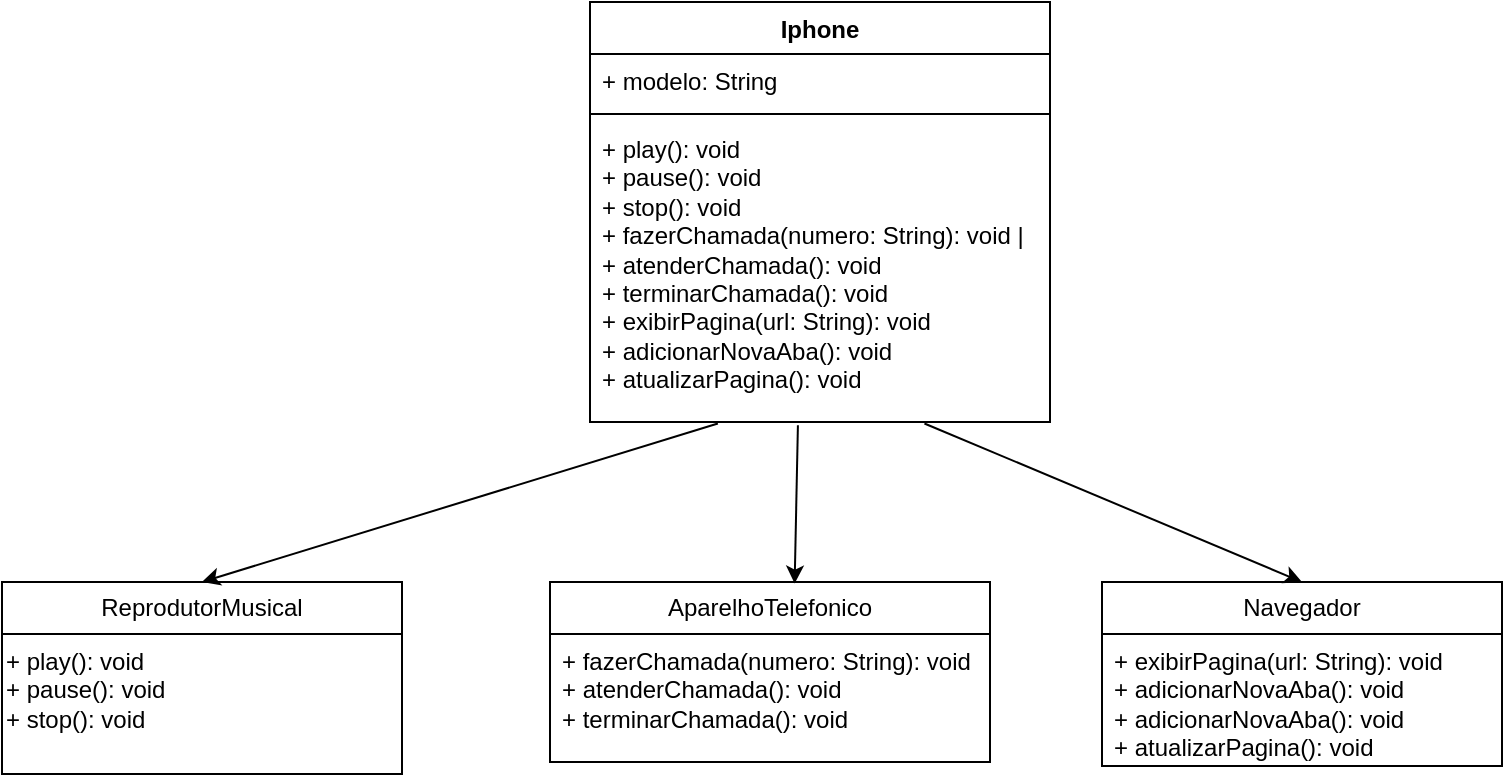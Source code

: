<mxfile version="24.6.4" type="github">
  <diagram name="Page-1" id="b5b7bab2-c9e2-2cf4-8b2a-24fd1a2a6d21">
    <mxGraphModel dx="994" dy="573" grid="1" gridSize="10" guides="1" tooltips="1" connect="1" arrows="1" fold="1" page="1" pageScale="1" pageWidth="827" pageHeight="1169" background="none" math="0" shadow="0">
      <root>
        <mxCell id="0" />
        <mxCell id="1" parent="0" />
        <mxCell id="A_SkZZXPMSEsum9uNGTO-5" value="&lt;font style=&quot;vertical-align: inherit;&quot;&gt;&lt;font style=&quot;vertical-align: inherit;&quot;&gt;Navegador&lt;/font&gt;&lt;/font&gt;" style="swimlane;fontStyle=0;childLayout=stackLayout;horizontal=1;startSize=26;fillColor=none;horizontalStack=0;resizeParent=1;resizeParentMax=0;resizeLast=0;collapsible=1;marginBottom=0;whiteSpace=wrap;html=1;" vertex="1" parent="1">
          <mxGeometry x="590" y="360" width="200" height="92" as="geometry" />
        </mxCell>
        <mxCell id="A_SkZZXPMSEsum9uNGTO-6" value="&lt;font style=&quot;vertical-align: inherit;&quot;&gt;&lt;font style=&quot;vertical-align: inherit;&quot;&gt;+ exibirPagina(url: String): void&lt;/font&gt;&lt;/font&gt;&lt;div&gt;+ adicionarNovaAba(): void&lt;/div&gt;&lt;div&gt;+ adicionarNovaAba(): void&lt;div&gt;+ atualizarPagina(): void&lt;br&gt;&lt;/div&gt;&lt;/div&gt;" style="text;strokeColor=none;fillColor=none;align=left;verticalAlign=top;spacingLeft=4;spacingRight=4;overflow=hidden;rotatable=0;points=[[0,0.5],[1,0.5]];portConstraint=eastwest;whiteSpace=wrap;html=1;" vertex="1" parent="A_SkZZXPMSEsum9uNGTO-5">
          <mxGeometry y="26" width="200" height="66" as="geometry" />
        </mxCell>
        <mxCell id="A_SkZZXPMSEsum9uNGTO-13" value="&lt;font style=&quot;vertical-align: inherit;&quot;&gt;&lt;font style=&quot;vertical-align: inherit;&quot;&gt;Iphone&lt;/font&gt;&lt;/font&gt;" style="swimlane;fontStyle=1;align=center;verticalAlign=top;childLayout=stackLayout;horizontal=1;startSize=26;horizontalStack=0;resizeParent=1;resizeParentMax=0;resizeLast=0;collapsible=1;marginBottom=0;whiteSpace=wrap;html=1;" vertex="1" parent="1">
          <mxGeometry x="334" y="70" width="230" height="210" as="geometry" />
        </mxCell>
        <mxCell id="A_SkZZXPMSEsum9uNGTO-14" value="&lt;font style=&quot;vertical-align: inherit;&quot;&gt;&lt;font style=&quot;vertical-align: inherit;&quot;&gt;&lt;font style=&quot;vertical-align: inherit;&quot;&gt;&lt;font style=&quot;vertical-align: inherit;&quot;&gt;&lt;font style=&quot;vertical-align: inherit;&quot;&gt;&lt;font style=&quot;vertical-align: inherit;&quot;&gt;&lt;font style=&quot;vertical-align: inherit;&quot;&gt;&lt;font style=&quot;vertical-align: inherit;&quot;&gt;&lt;font style=&quot;vertical-align: inherit;&quot;&gt;&lt;font style=&quot;vertical-align: inherit;&quot;&gt;+ modelo: String&lt;/font&gt;&lt;/font&gt;&lt;/font&gt;&lt;/font&gt;&lt;/font&gt;&lt;/font&gt;&lt;/font&gt;&lt;/font&gt;&lt;/font&gt;&lt;/font&gt;" style="text;strokeColor=none;fillColor=none;align=left;verticalAlign=top;spacingLeft=4;spacingRight=4;overflow=hidden;rotatable=0;points=[[0,0.5],[1,0.5]];portConstraint=eastwest;whiteSpace=wrap;html=1;" vertex="1" parent="A_SkZZXPMSEsum9uNGTO-13">
          <mxGeometry y="26" width="230" height="26" as="geometry" />
        </mxCell>
        <mxCell id="A_SkZZXPMSEsum9uNGTO-15" value="" style="line;strokeWidth=1;fillColor=none;align=left;verticalAlign=middle;spacingTop=-1;spacingLeft=3;spacingRight=3;rotatable=0;labelPosition=right;points=[];portConstraint=eastwest;strokeColor=inherit;" vertex="1" parent="A_SkZZXPMSEsum9uNGTO-13">
          <mxGeometry y="52" width="230" height="8" as="geometry" />
        </mxCell>
        <mxCell id="A_SkZZXPMSEsum9uNGTO-16" value="&lt;div&gt;+ play(): void&amp;nbsp;&lt;br&gt;+ pause(): void&amp;nbsp;&lt;br&gt;+ stop(): void&amp;nbsp;&lt;br&gt;+ fazerChamada(numero: String): void |&lt;br&gt;+ atenderChamada(): void&amp;nbsp;&lt;br&gt;+ terminarChamada(): void&amp;nbsp;&lt;/div&gt;&lt;div&gt;+ exibirPagina(url: String): void&amp;nbsp;&lt;br&gt;+ adicionarNovaAba(): void&amp;nbsp;&lt;/div&gt;&lt;div&gt;+ atualizarPagina(): void&amp;nbsp;&lt;br&gt;&lt;/div&gt;" style="text;strokeColor=none;fillColor=none;align=left;verticalAlign=top;spacingLeft=4;spacingRight=4;overflow=hidden;rotatable=0;points=[[0,0.5],[1,0.5]];portConstraint=eastwest;whiteSpace=wrap;html=1;" vertex="1" parent="A_SkZZXPMSEsum9uNGTO-13">
          <mxGeometry y="60" width="230" height="150" as="geometry" />
        </mxCell>
        <mxCell id="A_SkZZXPMSEsum9uNGTO-20" value="&lt;font style=&quot;vertical-align: inherit;&quot;&gt;&lt;font style=&quot;vertical-align: inherit;&quot;&gt;AparelhoTelefonico&lt;/font&gt;&lt;/font&gt;" style="swimlane;fontStyle=0;childLayout=stackLayout;horizontal=1;startSize=26;fillColor=none;horizontalStack=0;resizeParent=1;resizeParentMax=0;resizeLast=0;collapsible=1;marginBottom=0;whiteSpace=wrap;html=1;" vertex="1" parent="1">
          <mxGeometry x="314" y="360" width="220" height="90" as="geometry" />
        </mxCell>
        <mxCell id="A_SkZZXPMSEsum9uNGTO-21" value="&lt;font style=&quot;vertical-align: inherit;&quot;&gt;&lt;font style=&quot;vertical-align: inherit;&quot;&gt;+ fazerChamada(numero: String): void&amp;nbsp;&lt;/font&gt;&lt;/font&gt;&lt;div&gt;&lt;font style=&quot;vertical-align: inherit;&quot;&gt;&lt;font style=&quot;vertical-align: inherit;&quot;&gt;+ atenderChamada(): void&amp;nbsp;&lt;br&gt;+ terminarChamada(): void&amp;nbsp;&lt;/font&gt;&lt;/font&gt;&lt;/div&gt;" style="text;strokeColor=none;fillColor=none;align=left;verticalAlign=top;spacingLeft=4;spacingRight=4;overflow=hidden;rotatable=0;points=[[0,0.5],[1,0.5]];portConstraint=eastwest;whiteSpace=wrap;html=1;" vertex="1" parent="A_SkZZXPMSEsum9uNGTO-20">
          <mxGeometry y="26" width="220" height="64" as="geometry" />
        </mxCell>
        <mxCell id="A_SkZZXPMSEsum9uNGTO-24" value="&lt;font style=&quot;vertical-align: inherit;&quot;&gt;&lt;font style=&quot;vertical-align: inherit;&quot;&gt;ReprodutorMusical&lt;/font&gt;&lt;/font&gt;" style="swimlane;fontStyle=0;childLayout=stackLayout;horizontal=1;startSize=26;fillColor=none;horizontalStack=0;resizeParent=1;resizeParentMax=0;resizeLast=0;collapsible=1;marginBottom=0;whiteSpace=wrap;html=1;" vertex="1" parent="1">
          <mxGeometry x="40" y="360" width="200" height="96" as="geometry" />
        </mxCell>
        <mxCell id="A_SkZZXPMSEsum9uNGTO-28" value="+ play(): void&amp;nbsp;&lt;br&gt;+ pause(): void&lt;div&gt;+ stop(): void&lt;/div&gt;" style="text;whiteSpace=wrap;html=1;" vertex="1" parent="A_SkZZXPMSEsum9uNGTO-24">
          <mxGeometry y="26" width="200" height="70" as="geometry" />
        </mxCell>
        <mxCell id="A_SkZZXPMSEsum9uNGTO-29" value="" style="endArrow=classic;html=1;rounded=0;entryX=0.5;entryY=0;entryDx=0;entryDy=0;exitX=0.278;exitY=1.005;exitDx=0;exitDy=0;exitPerimeter=0;" edge="1" parent="1" source="A_SkZZXPMSEsum9uNGTO-16" target="A_SkZZXPMSEsum9uNGTO-24">
          <mxGeometry width="50" height="50" relative="1" as="geometry">
            <mxPoint x="440" y="300" as="sourcePoint" />
            <mxPoint x="490" y="250" as="targetPoint" />
          </mxGeometry>
        </mxCell>
        <mxCell id="A_SkZZXPMSEsum9uNGTO-30" value="" style="endArrow=classic;html=1;rounded=0;entryX=0.556;entryY=0.009;entryDx=0;entryDy=0;exitX=0.452;exitY=1.011;exitDx=0;exitDy=0;exitPerimeter=0;entryPerimeter=0;" edge="1" parent="1" source="A_SkZZXPMSEsum9uNGTO-16" target="A_SkZZXPMSEsum9uNGTO-20">
          <mxGeometry width="50" height="50" relative="1" as="geometry">
            <mxPoint x="450" y="280" as="sourcePoint" />
            <mxPoint x="440" y="350" as="targetPoint" />
          </mxGeometry>
        </mxCell>
        <mxCell id="A_SkZZXPMSEsum9uNGTO-31" value="" style="endArrow=classic;html=1;rounded=0;exitX=0.727;exitY=1.005;exitDx=0;exitDy=0;exitPerimeter=0;entryX=0.5;entryY=0;entryDx=0;entryDy=0;" edge="1" parent="1" source="A_SkZZXPMSEsum9uNGTO-16" target="A_SkZZXPMSEsum9uNGTO-5">
          <mxGeometry width="50" height="50" relative="1" as="geometry">
            <mxPoint x="452" y="280" as="sourcePoint" />
            <mxPoint x="140" y="360" as="targetPoint" />
          </mxGeometry>
        </mxCell>
      </root>
    </mxGraphModel>
  </diagram>
</mxfile>
